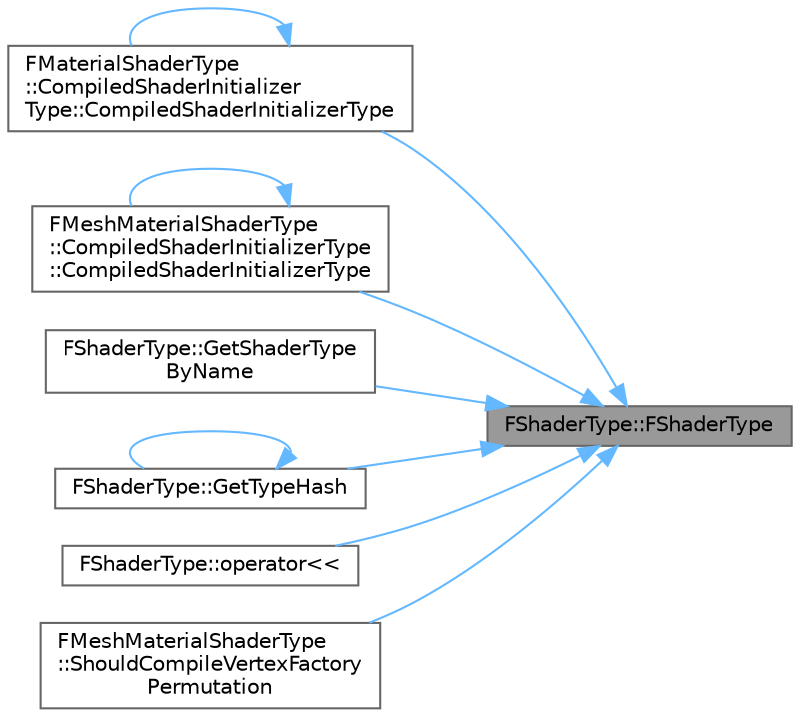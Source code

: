 digraph "FShaderType::FShaderType"
{
 // INTERACTIVE_SVG=YES
 // LATEX_PDF_SIZE
  bgcolor="transparent";
  edge [fontname=Helvetica,fontsize=10,labelfontname=Helvetica,labelfontsize=10];
  node [fontname=Helvetica,fontsize=10,shape=box,height=0.2,width=0.4];
  rankdir="RL";
  Node1 [id="Node000001",label="FShaderType::FShaderType",height=0.2,width=0.4,color="gray40", fillcolor="grey60", style="filled", fontcolor="black",tooltip="Minimal initialization constructor."];
  Node1 -> Node2 [id="edge1_Node000001_Node000002",dir="back",color="steelblue1",style="solid",tooltip=" "];
  Node2 [id="Node000002",label="FMaterialShaderType\l::CompiledShaderInitializer\lType::CompiledShaderInitializerType",height=0.2,width=0.4,color="grey40", fillcolor="white", style="filled",URL="$d9/db2/structFMaterialShaderType_1_1CompiledShaderInitializerType.html#a125d7b9b2e4032acc922ea2d2d609a94",tooltip=" "];
  Node2 -> Node2 [id="edge2_Node000002_Node000002",dir="back",color="steelblue1",style="solid",tooltip=" "];
  Node1 -> Node3 [id="edge3_Node000001_Node000003",dir="back",color="steelblue1",style="solid",tooltip=" "];
  Node3 [id="Node000003",label="FMeshMaterialShaderType\l::CompiledShaderInitializerType\l::CompiledShaderInitializerType",height=0.2,width=0.4,color="grey40", fillcolor="white", style="filled",URL="$db/d0c/structFMeshMaterialShaderType_1_1CompiledShaderInitializerType.html#a91d6e277f540219724f21cebae05da70",tooltip=" "];
  Node3 -> Node3 [id="edge4_Node000003_Node000003",dir="back",color="steelblue1",style="solid",tooltip=" "];
  Node1 -> Node4 [id="edge5_Node000001_Node000004",dir="back",color="steelblue1",style="solid",tooltip=" "];
  Node4 [id="Node000004",label="FShaderType::GetShaderType\lByName",height=0.2,width=0.4,color="grey40", fillcolor="white", style="filled",URL="$dc/d73/classFShaderType.html#ad09ddceda44f0a0502ad11c0c93033a9",tooltip=" "];
  Node1 -> Node5 [id="edge6_Node000001_Node000005",dir="back",color="steelblue1",style="solid",tooltip=" "];
  Node5 [id="Node000005",label="FShaderType::GetTypeHash",height=0.2,width=0.4,color="grey40", fillcolor="white", style="filled",URL="$dc/d73/classFShaderType.html#a32f8a05d674dc551362f5d6013dd793a",tooltip="Hashes a pointer to a shader type."];
  Node5 -> Node5 [id="edge7_Node000005_Node000005",dir="back",color="steelblue1",style="solid",tooltip=" "];
  Node1 -> Node6 [id="edge8_Node000001_Node000006",dir="back",color="steelblue1",style="solid",tooltip=" "];
  Node6 [id="Node000006",label="FShaderType::operator\<\<",height=0.2,width=0.4,color="grey40", fillcolor="white", style="filled",URL="$dc/d73/classFShaderType.html#ab5b47dcebfb2c86693ae2d83d837c88d",tooltip="Serializes a shader type reference by name."];
  Node1 -> Node7 [id="edge9_Node000001_Node000007",dir="back",color="steelblue1",style="solid",tooltip=" "];
  Node7 [id="Node000007",label="FMeshMaterialShaderType\l::ShouldCompileVertexFactory\lPermutation",height=0.2,width=0.4,color="grey40", fillcolor="white", style="filled",URL="$d8/ded/classFMeshMaterialShaderType.html#af90091e56d1dc1b51d8d16bb8b8eca93",tooltip=" "];
}
